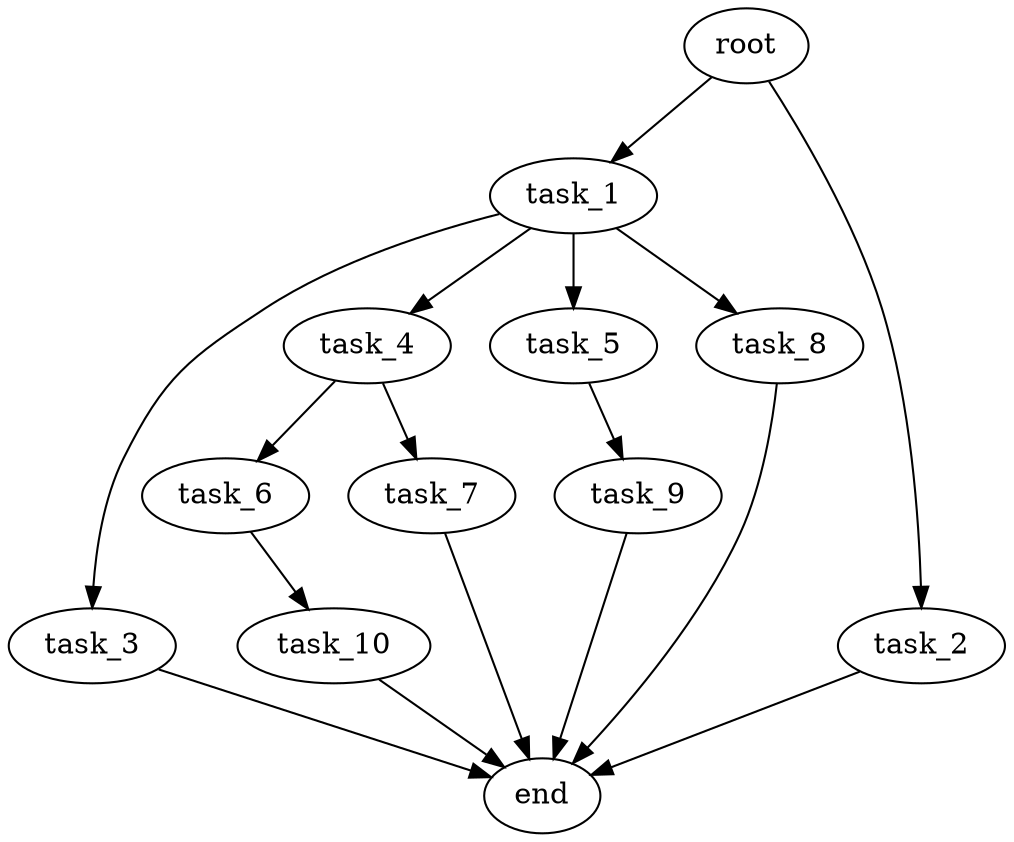 digraph G {
  root [size="0.000000e+00"];
  task_1 [size="7.242443e+10"];
  task_2 [size="9.799442e+10"];
  task_3 [size="9.672730e+10"];
  task_4 [size="8.046072e+10"];
  task_5 [size="3.658385e+10"];
  task_6 [size="7.907029e+10"];
  task_7 [size="1.401726e+09"];
  task_8 [size="5.366187e+10"];
  task_9 [size="4.548405e+10"];
  task_10 [size="6.728611e+10"];
  end [size="0.000000e+00"];

  root -> task_1 [size="1.000000e-12"];
  root -> task_2 [size="1.000000e-12"];
  task_1 -> task_3 [size="9.672730e+08"];
  task_1 -> task_4 [size="8.046072e+08"];
  task_1 -> task_5 [size="3.658385e+08"];
  task_1 -> task_8 [size="5.366187e+08"];
  task_2 -> end [size="1.000000e-12"];
  task_3 -> end [size="1.000000e-12"];
  task_4 -> task_6 [size="7.907029e+08"];
  task_4 -> task_7 [size="1.401726e+07"];
  task_5 -> task_9 [size="4.548405e+08"];
  task_6 -> task_10 [size="6.728611e+08"];
  task_7 -> end [size="1.000000e-12"];
  task_8 -> end [size="1.000000e-12"];
  task_9 -> end [size="1.000000e-12"];
  task_10 -> end [size="1.000000e-12"];
}
